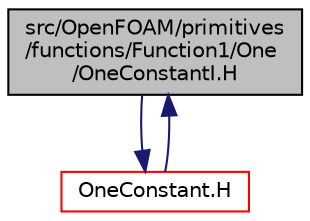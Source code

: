 digraph "src/OpenFOAM/primitives/functions/Function1/One/OneConstantI.H"
{
  bgcolor="transparent";
  edge [fontname="Helvetica",fontsize="10",labelfontname="Helvetica",labelfontsize="10"];
  node [fontname="Helvetica",fontsize="10",shape=record];
  Node1 [label="src/OpenFOAM/primitives\l/functions/Function1/One\l/OneConstantI.H",height=0.2,width=0.4,color="black", fillcolor="grey75", style="filled" fontcolor="black"];
  Node1 -> Node2 [color="midnightblue",fontsize="10",style="solid",fontname="Helvetica"];
  Node2 [label="OneConstant.H",height=0.2,width=0.4,color="red",URL="$OneConstant_8H.html"];
  Node2 -> Node1 [color="midnightblue",fontsize="10",style="solid",fontname="Helvetica"];
}
